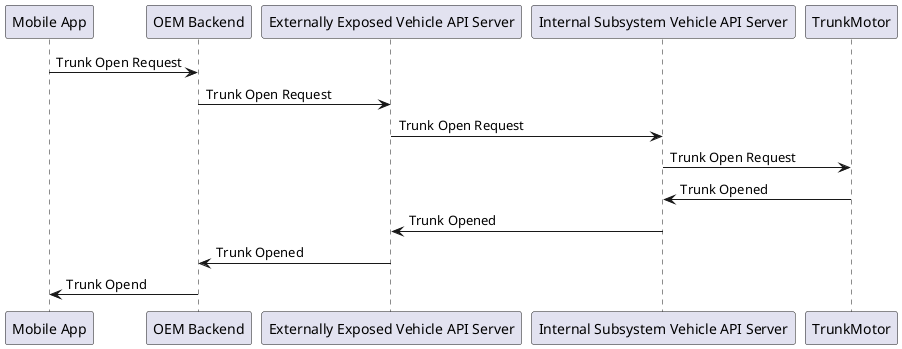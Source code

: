 
@startuml
participant "Mobile App" as App
participant "OEM Backend" as Backend
participant "Externally Exposed Vehicle API Server" as VehicleServer1
participant "Internal Subsystem Vehicle API Server" as VehicleServer2
participant TrunkMotor as Motor

App -> Backend : Trunk Open Request
Backend -> VehicleServer1 : Trunk Open Request
VehicleServer1 -> VehicleServer2 : Trunk Open Request
VehicleServer2 -> Motor : Trunk Open Request


VehicleServer2 <- Motor : Trunk Opened
VehicleServer1 <- VehicleServer2 : Trunk Opened
Backend <- VehicleServer1 : Trunk Opened
App <- Backend : Trunk Opend


@enduml


